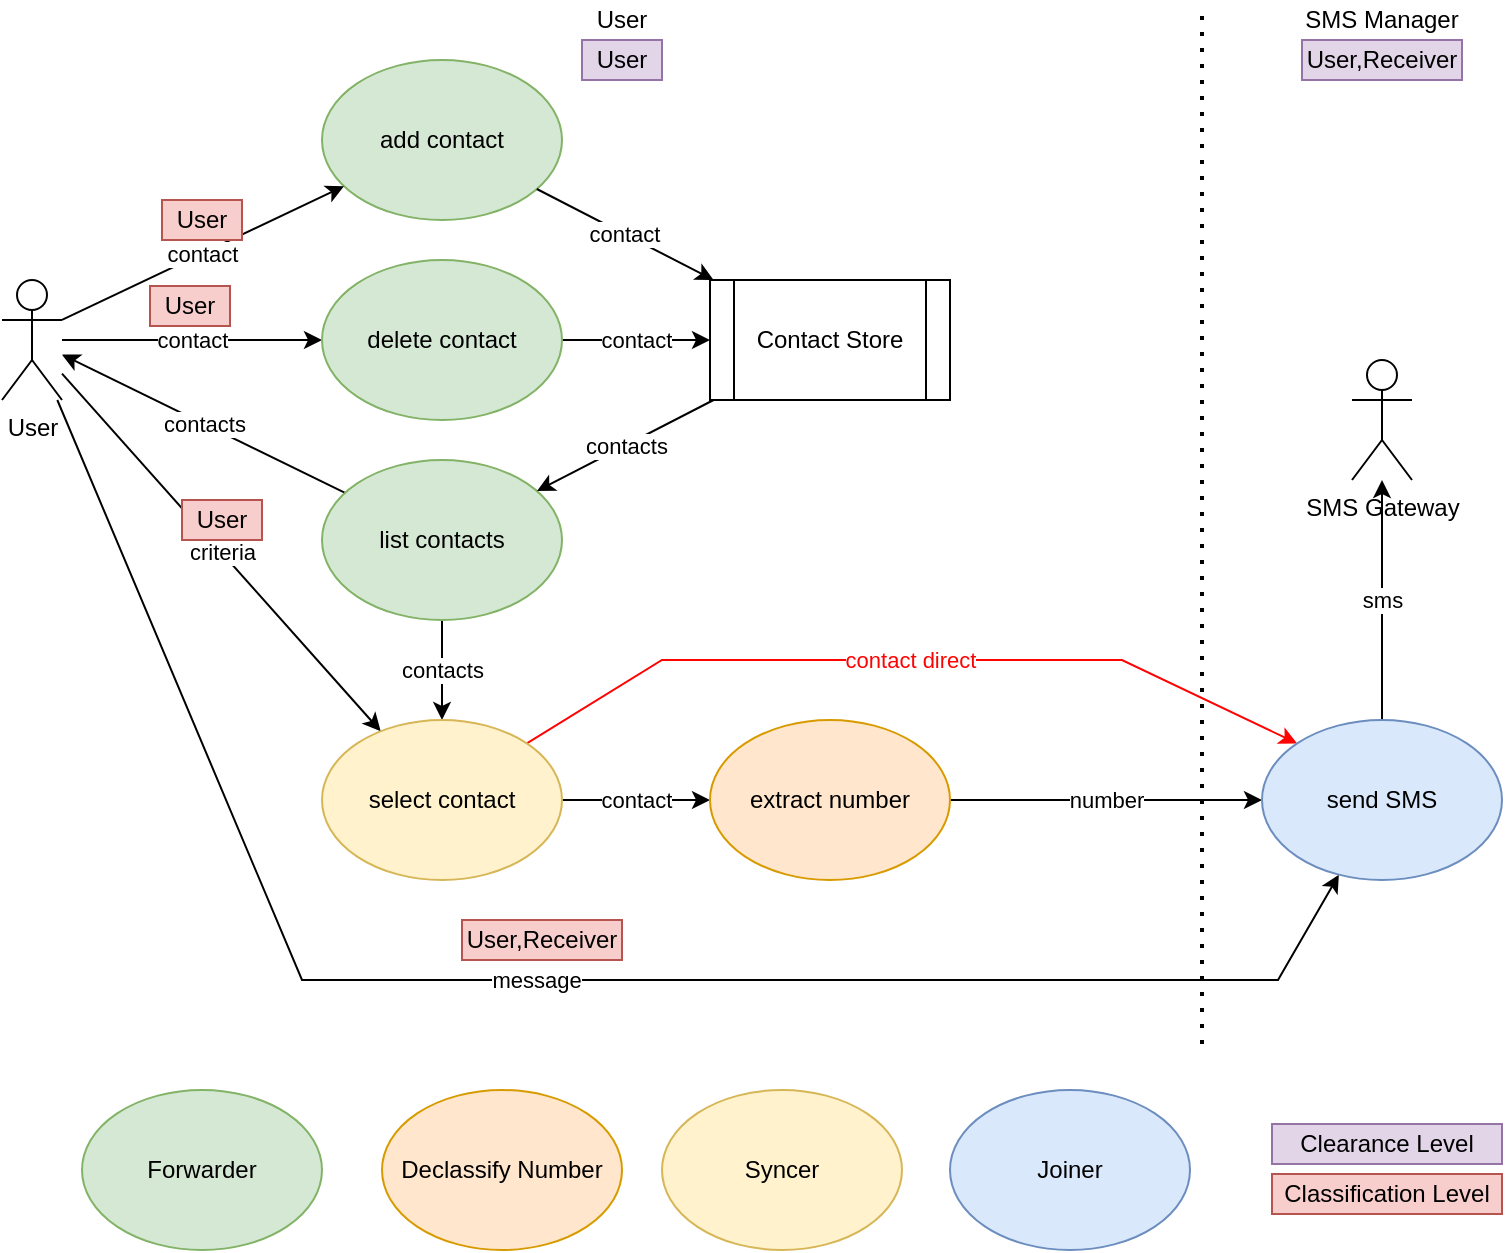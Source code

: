 <mxfile version="13.6.4" type="device" pages="2"><diagram id="O98rotc7bu3T4hPqKKxz" name="ContactSMS_InformationFlow"><mxGraphModel dx="1422" dy="791" grid="1" gridSize="10" guides="1" tooltips="1" connect="1" arrows="1" fold="1" page="1" pageScale="1" pageWidth="827" pageHeight="1169" math="0" shadow="0"><root><mxCell id="0"/><mxCell id="1" parent="0"/><mxCell id="fnj2-eiorzxPiVChUC5J-16" value="contact" style="rounded=0;orthogonalLoop=1;jettySize=auto;html=1;" parent="1" source="fnj2-eiorzxPiVChUC5J-1" target="fnj2-eiorzxPiVChUC5J-5" edge="1"><mxGeometry relative="1" as="geometry"/></mxCell><mxCell id="fnj2-eiorzxPiVChUC5J-18" value="criteria" style="edgeStyle=none;rounded=0;orthogonalLoop=1;jettySize=auto;html=1;" parent="1" source="fnj2-eiorzxPiVChUC5J-1" target="fnj2-eiorzxPiVChUC5J-7" edge="1"><mxGeometry relative="1" as="geometry"/></mxCell><mxCell id="fnj2-eiorzxPiVChUC5J-21" value="message" style="edgeStyle=none;rounded=0;orthogonalLoop=1;jettySize=auto;html=1;" parent="1" source="fnj2-eiorzxPiVChUC5J-1" target="fnj2-eiorzxPiVChUC5J-9" edge="1"><mxGeometry relative="1" as="geometry"><Array as="points"><mxPoint x="150" y="490"/><mxPoint x="638" y="490"/></Array></mxGeometry></mxCell><mxCell id="fnj2-eiorzxPiVChUC5J-1" value="User" style="shape=umlActor;verticalLabelPosition=bottom;verticalAlign=top;html=1;outlineConnect=0;" parent="1" vertex="1"><mxGeometry y="140" width="30" height="60" as="geometry"/></mxCell><mxCell id="fnj2-eiorzxPiVChUC5J-2" value="SMS Gateway" style="shape=umlActor;verticalLabelPosition=bottom;verticalAlign=top;html=1;outlineConnect=0;" parent="1" vertex="1"><mxGeometry x="675" y="180" width="30" height="60" as="geometry"/></mxCell><mxCell id="fnj2-eiorzxPiVChUC5J-4" value="add contact" style="ellipse;whiteSpace=wrap;html=1;fillColor=#d5e8d4;strokeColor=#82b366;" parent="1" vertex="1"><mxGeometry x="160" y="30" width="120" height="80" as="geometry"/></mxCell><mxCell id="fnj2-eiorzxPiVChUC5J-24" value="contact" style="edgeStyle=none;rounded=0;orthogonalLoop=1;jettySize=auto;html=1;" parent="1" source="fnj2-eiorzxPiVChUC5J-5" target="fnj2-eiorzxPiVChUC5J-10" edge="1"><mxGeometry relative="1" as="geometry"/></mxCell><mxCell id="fnj2-eiorzxPiVChUC5J-5" value="delete contact" style="ellipse;whiteSpace=wrap;html=1;fillColor=#d5e8d4;strokeColor=#82b366;" parent="1" vertex="1"><mxGeometry x="160" y="130" width="120" height="80" as="geometry"/></mxCell><mxCell id="fnj2-eiorzxPiVChUC5J-17" value="contacts" style="edgeStyle=none;rounded=0;orthogonalLoop=1;jettySize=auto;html=1;" parent="1" source="fnj2-eiorzxPiVChUC5J-6" target="fnj2-eiorzxPiVChUC5J-1" edge="1"><mxGeometry relative="1" as="geometry"/></mxCell><mxCell id="fnj2-eiorzxPiVChUC5J-19" value="contacts" style="edgeStyle=none;rounded=0;orthogonalLoop=1;jettySize=auto;html=1;" parent="1" source="fnj2-eiorzxPiVChUC5J-6" target="fnj2-eiorzxPiVChUC5J-7" edge="1"><mxGeometry relative="1" as="geometry"/></mxCell><mxCell id="fnj2-eiorzxPiVChUC5J-6" value="list contacts" style="ellipse;whiteSpace=wrap;html=1;fillColor=#d5e8d4;strokeColor=#82b366;" parent="1" vertex="1"><mxGeometry x="160" y="230" width="120" height="80" as="geometry"/></mxCell><mxCell id="fnj2-eiorzxPiVChUC5J-20" value="contact" style="edgeStyle=none;rounded=0;orthogonalLoop=1;jettySize=auto;html=1;" parent="1" source="fnj2-eiorzxPiVChUC5J-7" target="fnj2-eiorzxPiVChUC5J-8" edge="1"><mxGeometry relative="1" as="geometry"/></mxCell><mxCell id="TB-yYe1lAC5KS--YW7mS-1" value="contact direct" style="rounded=0;orthogonalLoop=1;jettySize=auto;html=1;exitX=1;exitY=0;exitDx=0;exitDy=0;entryX=0;entryY=0;entryDx=0;entryDy=0;strokeColor=#FF0303;fontColor=#FF0303;" edge="1" parent="1" source="fnj2-eiorzxPiVChUC5J-7" target="fnj2-eiorzxPiVChUC5J-9"><mxGeometry relative="1" as="geometry"><Array as="points"><mxPoint x="330" y="330"/><mxPoint x="560" y="330"/></Array></mxGeometry></mxCell><mxCell id="fnj2-eiorzxPiVChUC5J-7" value="select contact" style="ellipse;whiteSpace=wrap;html=1;fillColor=#fff2cc;strokeColor=#d6b656;" parent="1" vertex="1"><mxGeometry x="160" y="360" width="120" height="80" as="geometry"/></mxCell><mxCell id="fnj2-eiorzxPiVChUC5J-22" value="number" style="edgeStyle=none;rounded=0;orthogonalLoop=1;jettySize=auto;html=1;" parent="1" source="fnj2-eiorzxPiVChUC5J-8" target="fnj2-eiorzxPiVChUC5J-9" edge="1"><mxGeometry relative="1" as="geometry"/></mxCell><mxCell id="fnj2-eiorzxPiVChUC5J-8" value="extract number" style="ellipse;whiteSpace=wrap;html=1;fillColor=#ffe6cc;strokeColor=#d79b00;" parent="1" vertex="1"><mxGeometry x="354" y="360" width="120" height="80" as="geometry"/></mxCell><mxCell id="fnj2-eiorzxPiVChUC5J-23" value="sms" style="edgeStyle=none;rounded=0;orthogonalLoop=1;jettySize=auto;html=1;" parent="1" source="fnj2-eiorzxPiVChUC5J-9" target="fnj2-eiorzxPiVChUC5J-2" edge="1"><mxGeometry relative="1" as="geometry"/></mxCell><mxCell id="fnj2-eiorzxPiVChUC5J-9" value="send SMS" style="ellipse;whiteSpace=wrap;html=1;fillColor=#dae8fc;strokeColor=#6c8ebf;" parent="1" vertex="1"><mxGeometry x="630" y="360" width="120" height="80" as="geometry"/></mxCell><mxCell id="fnj2-eiorzxPiVChUC5J-10" value="Contact Store" style="shape=process;whiteSpace=wrap;html=1;backgroundOutline=1;" parent="1" vertex="1"><mxGeometry x="354" y="140" width="120" height="60" as="geometry"/></mxCell><mxCell id="fnj2-eiorzxPiVChUC5J-13" value="contact" style="endArrow=classic;html=1;exitX=1;exitY=0.333;exitDx=0;exitDy=0;exitPerimeter=0;" parent="1" source="fnj2-eiorzxPiVChUC5J-1" target="fnj2-eiorzxPiVChUC5J-4" edge="1"><mxGeometry width="50" height="50" relative="1" as="geometry"><mxPoint x="390" y="430" as="sourcePoint"/><mxPoint x="440" y="380" as="targetPoint"/></mxGeometry></mxCell><mxCell id="fnj2-eiorzxPiVChUC5J-14" value="contact" style="endArrow=classic;html=1;" parent="1" source="fnj2-eiorzxPiVChUC5J-4" target="fnj2-eiorzxPiVChUC5J-10" edge="1"><mxGeometry width="50" height="50" relative="1" as="geometry"><mxPoint x="90" y="173.793" as="sourcePoint"/><mxPoint x="169.022" y="141.095" as="targetPoint"/><Array as="points"/></mxGeometry></mxCell><mxCell id="fnj2-eiorzxPiVChUC5J-15" value="contacts" style="endArrow=classic;html=1;" parent="1" source="fnj2-eiorzxPiVChUC5J-10" target="fnj2-eiorzxPiVChUC5J-6" edge="1"><mxGeometry width="50" height="50" relative="1" as="geometry"><mxPoint x="460" y="270" as="sourcePoint"/><mxPoint x="354" y="113.093" as="targetPoint"/><Array as="points"/></mxGeometry></mxCell><mxCell id="fnj2-eiorzxPiVChUC5J-25" value="" style="endArrow=none;dashed=1;html=1;dashPattern=1 3;strokeWidth=2;" parent="1" edge="1"><mxGeometry width="50" height="50" relative="1" as="geometry"><mxPoint x="600" y="522" as="sourcePoint"/><mxPoint x="600" y="2" as="targetPoint"/></mxGeometry></mxCell><mxCell id="fnj2-eiorzxPiVChUC5J-26" value="User" style="text;html=1;strokeColor=none;fillColor=none;align=center;verticalAlign=middle;whiteSpace=wrap;rounded=0;" parent="1" vertex="1"><mxGeometry x="290" width="40" height="20" as="geometry"/></mxCell><mxCell id="fnj2-eiorzxPiVChUC5J-27" value="SMS Manager" style="text;html=1;strokeColor=none;fillColor=none;align=center;verticalAlign=middle;whiteSpace=wrap;rounded=0;" parent="1" vertex="1"><mxGeometry x="645" width="90" height="20" as="geometry"/></mxCell><mxCell id="fnj2-eiorzxPiVChUC5J-28" value="Forwarder" style="ellipse;whiteSpace=wrap;html=1;fillColor=#d5e8d4;strokeColor=#82b366;" parent="1" vertex="1"><mxGeometry x="40" y="545" width="120" height="80" as="geometry"/></mxCell><mxCell id="fnj2-eiorzxPiVChUC5J-29" value="Declassify Number" style="ellipse;whiteSpace=wrap;html=1;fillColor=#ffe6cc;strokeColor=#d79b00;" parent="1" vertex="1"><mxGeometry x="190" y="545" width="120" height="80" as="geometry"/></mxCell><mxCell id="fnj2-eiorzxPiVChUC5J-30" value="Joiner" style="ellipse;whiteSpace=wrap;html=1;fillColor=#dae8fc;strokeColor=#6c8ebf;" parent="1" vertex="1"><mxGeometry x="474" y="545" width="120" height="80" as="geometry"/></mxCell><mxCell id="fnj2-eiorzxPiVChUC5J-31" value="Syncer" style="ellipse;whiteSpace=wrap;html=1;fillColor=#fff2cc;strokeColor=#d6b656;" parent="1" vertex="1"><mxGeometry x="330" y="545" width="120" height="80" as="geometry"/></mxCell><mxCell id="aijftqDDyrcnS82yljcB-1" value="User" style="text;html=1;strokeColor=#9673a6;fillColor=#e1d5e7;align=center;verticalAlign=middle;whiteSpace=wrap;rounded=0;" vertex="1" parent="1"><mxGeometry x="290" y="20" width="40" height="20" as="geometry"/></mxCell><mxCell id="aijftqDDyrcnS82yljcB-2" value="Clearance Level" style="text;html=1;strokeColor=#9673a6;fillColor=#e1d5e7;align=center;verticalAlign=middle;whiteSpace=wrap;rounded=0;" vertex="1" parent="1"><mxGeometry x="635" y="562" width="115" height="20" as="geometry"/></mxCell><mxCell id="aijftqDDyrcnS82yljcB-3" value="Classification Level" style="text;html=1;strokeColor=#b85450;fillColor=#f8cecc;align=center;verticalAlign=middle;whiteSpace=wrap;rounded=0;" vertex="1" parent="1"><mxGeometry x="635" y="587" width="115" height="20" as="geometry"/></mxCell><mxCell id="aijftqDDyrcnS82yljcB-4" value="User,Receiver" style="text;html=1;strokeColor=#9673a6;fillColor=#e1d5e7;align=center;verticalAlign=middle;whiteSpace=wrap;rounded=0;" vertex="1" parent="1"><mxGeometry x="650" y="20" width="80" height="20" as="geometry"/></mxCell><mxCell id="aijftqDDyrcnS82yljcB-5" value="User" style="text;html=1;strokeColor=#b85450;fillColor=#f8cecc;align=center;verticalAlign=middle;whiteSpace=wrap;rounded=0;" vertex="1" parent="1"><mxGeometry x="80" y="100" width="40" height="20" as="geometry"/></mxCell><mxCell id="aijftqDDyrcnS82yljcB-7" value="User" style="text;html=1;strokeColor=#b85450;fillColor=#f8cecc;align=center;verticalAlign=middle;whiteSpace=wrap;rounded=0;" vertex="1" parent="1"><mxGeometry x="74" y="143" width="40" height="20" as="geometry"/></mxCell><mxCell id="aijftqDDyrcnS82yljcB-8" value="User" style="text;html=1;strokeColor=#b85450;fillColor=#f8cecc;align=center;verticalAlign=middle;whiteSpace=wrap;rounded=0;" vertex="1" parent="1"><mxGeometry x="90" y="250" width="40" height="20" as="geometry"/></mxCell><mxCell id="aijftqDDyrcnS82yljcB-9" value="User,Receiver" style="text;html=1;strokeColor=#b85450;fillColor=#f8cecc;align=center;verticalAlign=middle;whiteSpace=wrap;rounded=0;" vertex="1" parent="1"><mxGeometry x="230" y="460" width="80" height="20" as="geometry"/></mxCell></root></mxGraphModel></diagram><diagram name="ContactSMS_RBAC" id="zEBgSKNxTX9ltB1bmFz8"><mxGraphModel dx="1422" dy="791" grid="1" gridSize="10" guides="1" tooltips="1" connect="1" arrows="1" fold="1" page="1" pageScale="1" pageWidth="827" pageHeight="1169" math="0" shadow="0"><root><mxCell id="Od86eqsaYkfO05KKy0Aq-0"/><mxCell id="Od86eqsaYkfO05KKy0Aq-1" parent="Od86eqsaYkfO05KKy0Aq-0"/><mxCell id="Od86eqsaYkfO05KKy0Aq-2" value="contact" style="rounded=0;orthogonalLoop=1;jettySize=auto;html=1;" edge="1" parent="Od86eqsaYkfO05KKy0Aq-1" source="Od86eqsaYkfO05KKy0Aq-5" target="Od86eqsaYkfO05KKy0Aq-9"><mxGeometry relative="1" as="geometry"/></mxCell><mxCell id="Od86eqsaYkfO05KKy0Aq-3" value="criteria" style="edgeStyle=none;rounded=0;orthogonalLoop=1;jettySize=auto;html=1;" edge="1" parent="Od86eqsaYkfO05KKy0Aq-1" source="Od86eqsaYkfO05KKy0Aq-5" target="Od86eqsaYkfO05KKy0Aq-14"><mxGeometry relative="1" as="geometry"/></mxCell><mxCell id="Od86eqsaYkfO05KKy0Aq-4" value="message" style="edgeStyle=none;rounded=0;orthogonalLoop=1;jettySize=auto;html=1;" edge="1" parent="Od86eqsaYkfO05KKy0Aq-1" source="Od86eqsaYkfO05KKy0Aq-5" target="Od86eqsaYkfO05KKy0Aq-18"><mxGeometry relative="1" as="geometry"><Array as="points"><mxPoint x="150" y="490"/><mxPoint x="638" y="490"/></Array></mxGeometry></mxCell><mxCell id="Od86eqsaYkfO05KKy0Aq-5" value="User" style="shape=umlActor;verticalLabelPosition=bottom;verticalAlign=top;html=1;outlineConnect=0;" vertex="1" parent="Od86eqsaYkfO05KKy0Aq-1"><mxGeometry y="140" width="30" height="60" as="geometry"/></mxCell><mxCell id="Od86eqsaYkfO05KKy0Aq-6" value="SMS Gateway" style="shape=umlActor;verticalLabelPosition=bottom;verticalAlign=top;html=1;outlineConnect=0;" vertex="1" parent="Od86eqsaYkfO05KKy0Aq-1"><mxGeometry x="675" y="180" width="30" height="60" as="geometry"/></mxCell><mxCell id="Od86eqsaYkfO05KKy0Aq-7" value="add contact" style="ellipse;whiteSpace=wrap;html=1;fillColor=#d5e8d4;strokeColor=#82b366;" vertex="1" parent="Od86eqsaYkfO05KKy0Aq-1"><mxGeometry x="160" y="30" width="120" height="80" as="geometry"/></mxCell><mxCell id="Od86eqsaYkfO05KKy0Aq-8" value="contact" style="edgeStyle=none;rounded=0;orthogonalLoop=1;jettySize=auto;html=1;" edge="1" parent="Od86eqsaYkfO05KKy0Aq-1" source="Od86eqsaYkfO05KKy0Aq-9" target="Od86eqsaYkfO05KKy0Aq-19"><mxGeometry relative="1" as="geometry"/></mxCell><mxCell id="Od86eqsaYkfO05KKy0Aq-9" value="delete contact" style="ellipse;whiteSpace=wrap;html=1;fillColor=#d5e8d4;strokeColor=#82b366;" vertex="1" parent="Od86eqsaYkfO05KKy0Aq-1"><mxGeometry x="160" y="130" width="120" height="80" as="geometry"/></mxCell><mxCell id="Od86eqsaYkfO05KKy0Aq-10" value="contacts" style="edgeStyle=none;rounded=0;orthogonalLoop=1;jettySize=auto;html=1;" edge="1" parent="Od86eqsaYkfO05KKy0Aq-1" source="Od86eqsaYkfO05KKy0Aq-12" target="Od86eqsaYkfO05KKy0Aq-5"><mxGeometry relative="1" as="geometry"/></mxCell><mxCell id="Od86eqsaYkfO05KKy0Aq-11" value="contacts" style="edgeStyle=none;rounded=0;orthogonalLoop=1;jettySize=auto;html=1;" edge="1" parent="Od86eqsaYkfO05KKy0Aq-1" source="Od86eqsaYkfO05KKy0Aq-12" target="Od86eqsaYkfO05KKy0Aq-14"><mxGeometry relative="1" as="geometry"/></mxCell><mxCell id="Od86eqsaYkfO05KKy0Aq-12" value="list contacts" style="ellipse;whiteSpace=wrap;html=1;fillColor=#d5e8d4;strokeColor=#82b366;" vertex="1" parent="Od86eqsaYkfO05KKy0Aq-1"><mxGeometry x="160" y="230" width="120" height="80" as="geometry"/></mxCell><mxCell id="Od86eqsaYkfO05KKy0Aq-13" value="contact" style="edgeStyle=none;rounded=0;orthogonalLoop=1;jettySize=auto;html=1;" edge="1" parent="Od86eqsaYkfO05KKy0Aq-1" source="Od86eqsaYkfO05KKy0Aq-14" target="Od86eqsaYkfO05KKy0Aq-16"><mxGeometry relative="1" as="geometry"/></mxCell><mxCell id="Od86eqsaYkfO05KKy0Aq-14" value="select contact" style="ellipse;whiteSpace=wrap;html=1;fillColor=#fff2cc;strokeColor=#d6b656;" vertex="1" parent="Od86eqsaYkfO05KKy0Aq-1"><mxGeometry x="160" y="360" width="120" height="80" as="geometry"/></mxCell><mxCell id="Od86eqsaYkfO05KKy0Aq-15" value="number" style="edgeStyle=none;rounded=0;orthogonalLoop=1;jettySize=auto;html=1;" edge="1" parent="Od86eqsaYkfO05KKy0Aq-1" source="Od86eqsaYkfO05KKy0Aq-16" target="Od86eqsaYkfO05KKy0Aq-18"><mxGeometry relative="1" as="geometry"/></mxCell><mxCell id="Od86eqsaYkfO05KKy0Aq-16" value="extract number" style="ellipse;whiteSpace=wrap;html=1;fillColor=#ffe6cc;strokeColor=#d79b00;" vertex="1" parent="Od86eqsaYkfO05KKy0Aq-1"><mxGeometry x="354" y="360" width="120" height="80" as="geometry"/></mxCell><mxCell id="Od86eqsaYkfO05KKy0Aq-17" value="sms" style="edgeStyle=none;rounded=0;orthogonalLoop=1;jettySize=auto;html=1;" edge="1" parent="Od86eqsaYkfO05KKy0Aq-1" source="Od86eqsaYkfO05KKy0Aq-18" target="Od86eqsaYkfO05KKy0Aq-6"><mxGeometry relative="1" as="geometry"/></mxCell><mxCell id="Od86eqsaYkfO05KKy0Aq-18" value="send SMS" style="ellipse;whiteSpace=wrap;html=1;fillColor=#dae8fc;strokeColor=#6c8ebf;" vertex="1" parent="Od86eqsaYkfO05KKy0Aq-1"><mxGeometry x="630" y="360" width="120" height="80" as="geometry"/></mxCell><mxCell id="Od86eqsaYkfO05KKy0Aq-19" value="Contact Store" style="shape=process;whiteSpace=wrap;html=1;backgroundOutline=1;" vertex="1" parent="Od86eqsaYkfO05KKy0Aq-1"><mxGeometry x="354" y="140" width="120" height="60" as="geometry"/></mxCell><mxCell id="Od86eqsaYkfO05KKy0Aq-20" value="contact" style="endArrow=classic;html=1;exitX=1;exitY=0.333;exitDx=0;exitDy=0;exitPerimeter=0;" edge="1" parent="Od86eqsaYkfO05KKy0Aq-1" source="Od86eqsaYkfO05KKy0Aq-5" target="Od86eqsaYkfO05KKy0Aq-7"><mxGeometry width="50" height="50" relative="1" as="geometry"><mxPoint x="390" y="430" as="sourcePoint"/><mxPoint x="440" y="380" as="targetPoint"/></mxGeometry></mxCell><mxCell id="Od86eqsaYkfO05KKy0Aq-21" value="contact" style="endArrow=classic;html=1;" edge="1" parent="Od86eqsaYkfO05KKy0Aq-1" source="Od86eqsaYkfO05KKy0Aq-7" target="Od86eqsaYkfO05KKy0Aq-19"><mxGeometry width="50" height="50" relative="1" as="geometry"><mxPoint x="90" y="173.793" as="sourcePoint"/><mxPoint x="169.022" y="141.095" as="targetPoint"/><Array as="points"/></mxGeometry></mxCell><mxCell id="Od86eqsaYkfO05KKy0Aq-22" value="contacts" style="endArrow=classic;html=1;" edge="1" parent="Od86eqsaYkfO05KKy0Aq-1" source="Od86eqsaYkfO05KKy0Aq-19" target="Od86eqsaYkfO05KKy0Aq-12"><mxGeometry width="50" height="50" relative="1" as="geometry"><mxPoint x="460" y="270" as="sourcePoint"/><mxPoint x="354" y="113.093" as="targetPoint"/><Array as="points"/></mxGeometry></mxCell><mxCell id="Od86eqsaYkfO05KKy0Aq-23" value="" style="endArrow=none;dashed=1;html=1;dashPattern=1 3;strokeWidth=2;" edge="1" parent="Od86eqsaYkfO05KKy0Aq-1"><mxGeometry width="50" height="50" relative="1" as="geometry"><mxPoint x="600" y="522" as="sourcePoint"/><mxPoint x="600" y="2" as="targetPoint"/></mxGeometry></mxCell><mxCell id="Od86eqsaYkfO05KKy0Aq-24" value="User" style="text;html=1;strokeColor=none;fillColor=none;align=center;verticalAlign=middle;whiteSpace=wrap;rounded=0;" vertex="1" parent="Od86eqsaYkfO05KKy0Aq-1"><mxGeometry x="290" width="40" height="20" as="geometry"/></mxCell><mxCell id="Od86eqsaYkfO05KKy0Aq-25" value="SMS Manager" style="text;html=1;strokeColor=none;fillColor=none;align=center;verticalAlign=middle;whiteSpace=wrap;rounded=0;" vertex="1" parent="Od86eqsaYkfO05KKy0Aq-1"><mxGeometry x="645" width="90" height="20" as="geometry"/></mxCell><mxCell id="Od86eqsaYkfO05KKy0Aq-26" value="Forwarder" style="ellipse;whiteSpace=wrap;html=1;fillColor=#d5e8d4;strokeColor=#82b366;" vertex="1" parent="Od86eqsaYkfO05KKy0Aq-1"><mxGeometry x="40" y="545" width="120" height="80" as="geometry"/></mxCell><mxCell id="Od86eqsaYkfO05KKy0Aq-27" value="Declassify Number" style="ellipse;whiteSpace=wrap;html=1;fillColor=#ffe6cc;strokeColor=#d79b00;" vertex="1" parent="Od86eqsaYkfO05KKy0Aq-1"><mxGeometry x="190" y="545" width="120" height="80" as="geometry"/></mxCell><mxCell id="Od86eqsaYkfO05KKy0Aq-28" value="Joiner" style="ellipse;whiteSpace=wrap;html=1;fillColor=#dae8fc;strokeColor=#6c8ebf;" vertex="1" parent="Od86eqsaYkfO05KKy0Aq-1"><mxGeometry x="474" y="545" width="120" height="80" as="geometry"/></mxCell><mxCell id="Od86eqsaYkfO05KKy0Aq-29" value="Syncer" style="ellipse;whiteSpace=wrap;html=1;fillColor=#fff2cc;strokeColor=#d6b656;" vertex="1" parent="Od86eqsaYkfO05KKy0Aq-1"><mxGeometry x="330" y="545" width="120" height="80" as="geometry"/></mxCell><mxCell id="Od86eqsaYkfO05KKy0Aq-30" value="User" style="text;html=1;strokeColor=#9673a6;fillColor=#e1d5e7;align=center;verticalAlign=middle;whiteSpace=wrap;rounded=0;" vertex="1" parent="Od86eqsaYkfO05KKy0Aq-1"><mxGeometry x="290" y="20" width="40" height="20" as="geometry"/></mxCell><mxCell id="Od86eqsaYkfO05KKy0Aq-31" value="Role" style="text;html=1;strokeColor=#9673a6;fillColor=#e1d5e7;align=center;verticalAlign=middle;whiteSpace=wrap;rounded=0;" vertex="1" parent="Od86eqsaYkfO05KKy0Aq-1"><mxGeometry x="635" y="562" width="115" height="20" as="geometry"/></mxCell><mxCell id="Od86eqsaYkfO05KKy0Aq-32" value="Access Rights" style="text;html=1;strokeColor=#b85450;fillColor=#f8cecc;align=center;verticalAlign=middle;whiteSpace=wrap;rounded=0;" vertex="1" parent="Od86eqsaYkfO05KKy0Aq-1"><mxGeometry x="635" y="587" width="115" height="20" as="geometry"/></mxCell><mxCell id="Od86eqsaYkfO05KKy0Aq-33" value="Receiver" style="text;html=1;strokeColor=#9673a6;fillColor=#e1d5e7;align=center;verticalAlign=middle;whiteSpace=wrap;rounded=0;" vertex="1" parent="Od86eqsaYkfO05KKy0Aq-1"><mxGeometry x="650" y="20" width="80" height="20" as="geometry"/></mxCell><mxCell id="Od86eqsaYkfO05KKy0Aq-34" value="User" style="text;html=1;strokeColor=#b85450;fillColor=#f8cecc;align=center;verticalAlign=middle;whiteSpace=wrap;rounded=0;" vertex="1" parent="Od86eqsaYkfO05KKy0Aq-1"><mxGeometry x="80" y="100" width="40" height="20" as="geometry"/></mxCell><mxCell id="Od86eqsaYkfO05KKy0Aq-35" value="User" style="text;html=1;strokeColor=#b85450;fillColor=#f8cecc;align=center;verticalAlign=middle;whiteSpace=wrap;rounded=0;" vertex="1" parent="Od86eqsaYkfO05KKy0Aq-1"><mxGeometry x="74" y="143" width="40" height="20" as="geometry"/></mxCell><mxCell id="Od86eqsaYkfO05KKy0Aq-36" value="User" style="text;html=1;strokeColor=#b85450;fillColor=#f8cecc;align=center;verticalAlign=middle;whiteSpace=wrap;rounded=0;" vertex="1" parent="Od86eqsaYkfO05KKy0Aq-1"><mxGeometry x="90" y="250" width="40" height="20" as="geometry"/></mxCell><mxCell id="Od86eqsaYkfO05KKy0Aq-37" value="User, Receiver" style="text;html=1;strokeColor=#b85450;fillColor=#f8cecc;align=center;verticalAlign=middle;whiteSpace=wrap;rounded=0;" vertex="1" parent="Od86eqsaYkfO05KKy0Aq-1"><mxGeometry x="220" y="460" width="90" height="20" as="geometry"/></mxCell><mxCell id="fJSX8ZPJQ2CZqJpxFZdy-0" value="contact direct" style="rounded=0;orthogonalLoop=1;jettySize=auto;html=1;strokeColor=#FF0303;fontColor=#FF0303;entryX=0;entryY=0;entryDx=0;entryDy=0;exitX=1;exitY=0;exitDx=0;exitDy=0;" edge="1" parent="Od86eqsaYkfO05KKy0Aq-1" source="Od86eqsaYkfO05KKy0Aq-14" target="Od86eqsaYkfO05KKy0Aq-18"><mxGeometry relative="1" as="geometry"><mxPoint x="262" y="340" as="sourcePoint"/><mxPoint x="620" y="380" as="targetPoint"/><Array as="points"><mxPoint x="330" y="330"/><mxPoint x="560" y="330"/></Array></mxGeometry></mxCell></root></mxGraphModel></diagram></mxfile>